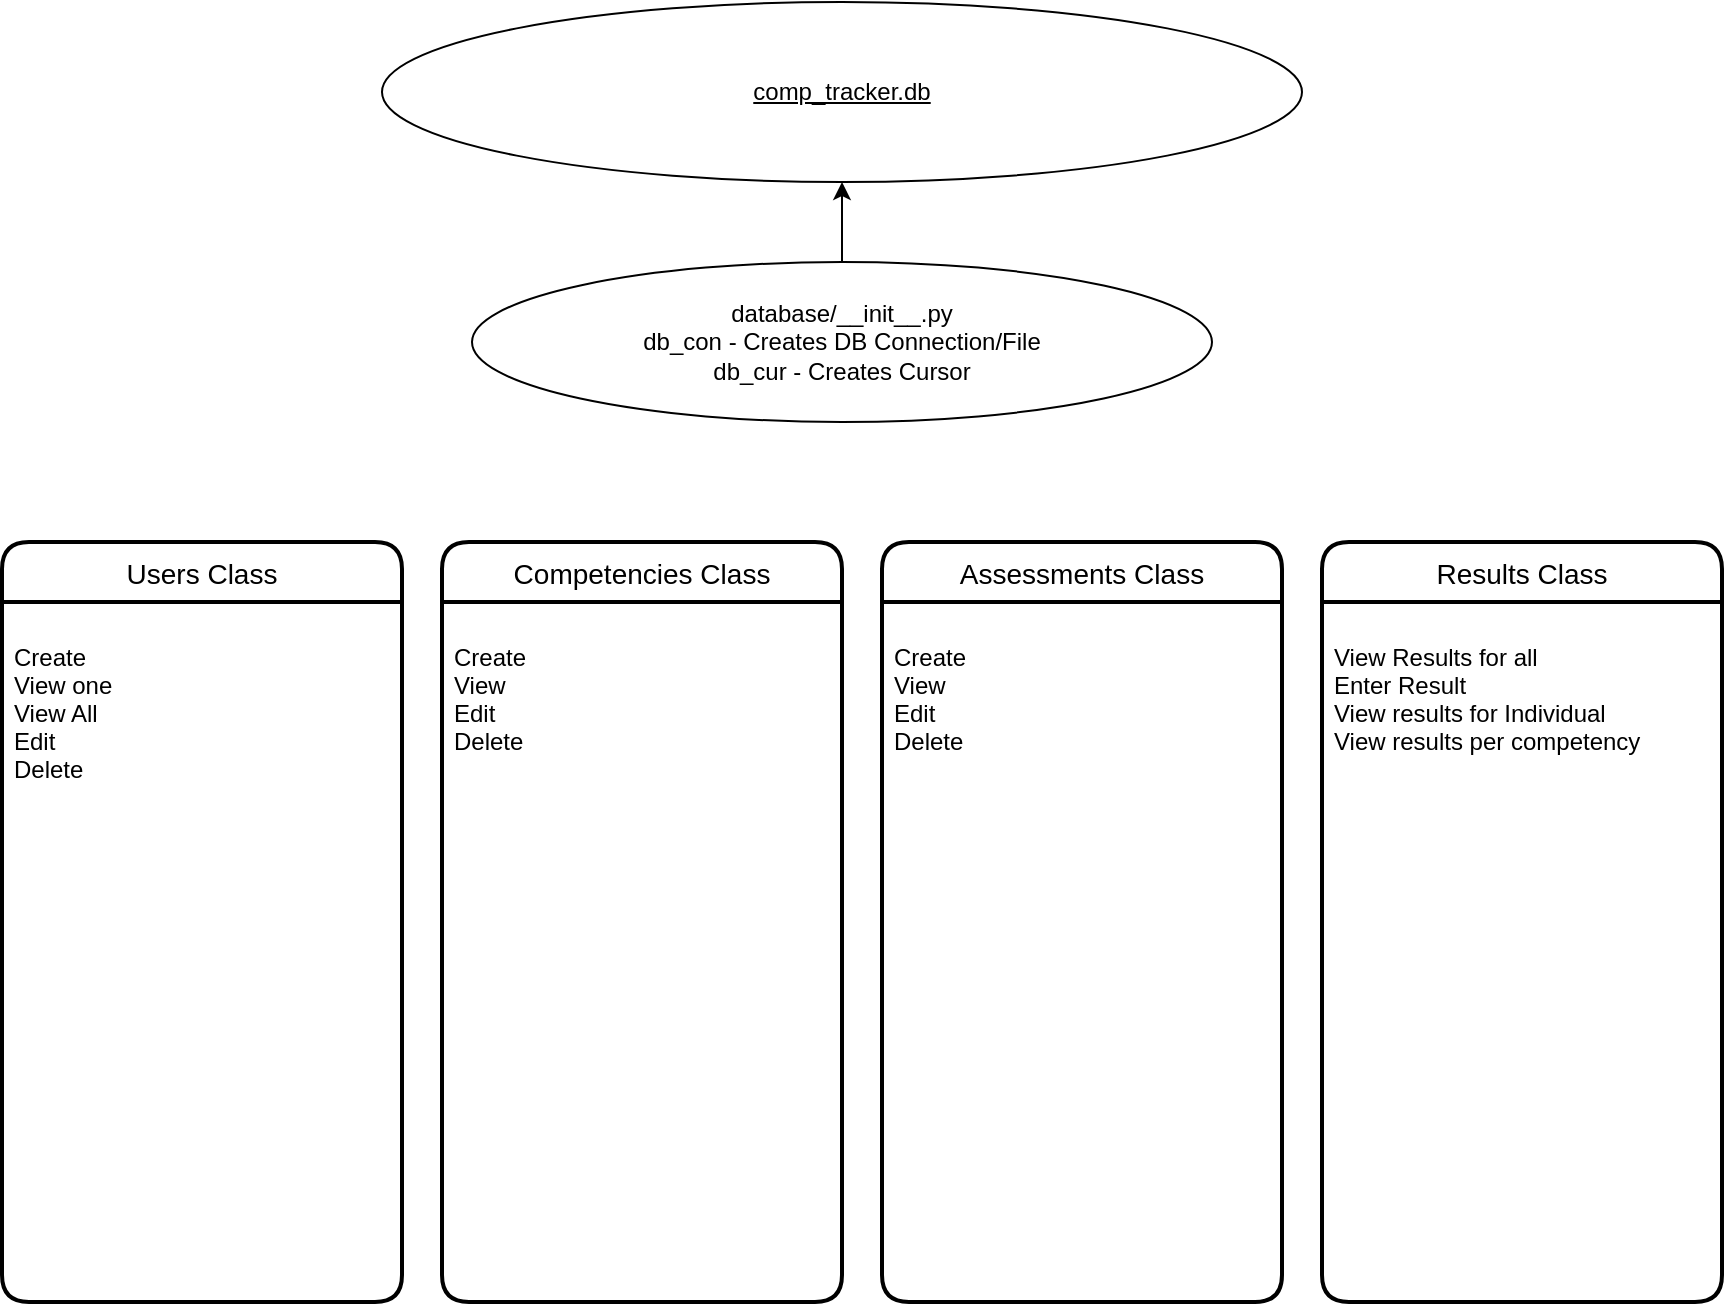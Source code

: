 <mxfile>
    <diagram id="yKVbiKzd5d9fE4_f2g8m" name="Page-1">
        <mxGraphModel dx="1250" dy="723" grid="1" gridSize="10" guides="1" tooltips="1" connect="1" arrows="1" fold="1" page="1" pageScale="1" pageWidth="1100" pageHeight="850" math="0" shadow="0">
            <root>
                <mxCell id="0"/>
                <mxCell id="1" parent="0"/>
                <mxCell id="2" value="comp_tracker.db" style="ellipse;whiteSpace=wrap;html=1;align=center;fontStyle=4;" parent="1" vertex="1">
                    <mxGeometry x="320" y="10" width="460" height="90" as="geometry"/>
                </mxCell>
                <mxCell id="5" style="edgeStyle=none;html=1;exitX=0.5;exitY=0;exitDx=0;exitDy=0;" parent="1" source="3" target="2" edge="1">
                    <mxGeometry relative="1" as="geometry"/>
                </mxCell>
                <mxCell id="3" value="database/__init__.py&lt;br&gt;db_con - Creates DB Connection/File&lt;br&gt;db_cur - Creates Cursor" style="ellipse;whiteSpace=wrap;html=1;align=center;" parent="1" vertex="1">
                    <mxGeometry x="365" y="140" width="370" height="80" as="geometry"/>
                </mxCell>
                <mxCell id="9" value="Users Class" style="swimlane;childLayout=stackLayout;horizontal=1;startSize=30;horizontalStack=0;rounded=1;fontSize=14;fontStyle=0;strokeWidth=2;resizeParent=0;resizeLast=1;shadow=0;dashed=0;align=center;" parent="1" vertex="1">
                    <mxGeometry x="130" y="280" width="200" height="380" as="geometry"/>
                </mxCell>
                <mxCell id="10" value="&#10;Create&#10;View one&#10;View All&#10;Edit&#10;Delete&#10;" style="align=left;strokeColor=none;fillColor=none;spacingLeft=4;fontSize=12;verticalAlign=top;resizable=0;rotatable=0;part=1;" parent="9" vertex="1">
                    <mxGeometry y="30" width="200" height="350" as="geometry"/>
                </mxCell>
                <mxCell id="11" value="Competencies Class" style="swimlane;childLayout=stackLayout;horizontal=1;startSize=30;horizontalStack=0;rounded=1;fontSize=14;fontStyle=0;strokeWidth=2;resizeParent=0;resizeLast=1;shadow=0;dashed=0;align=center;" parent="1" vertex="1">
                    <mxGeometry x="350" y="280" width="200" height="380" as="geometry"/>
                </mxCell>
                <mxCell id="12" value="&#10;Create&#10;View&#10;Edit&#10;Delete" style="align=left;strokeColor=none;fillColor=none;spacingLeft=4;fontSize=12;verticalAlign=top;resizable=0;rotatable=0;part=1;" parent="11" vertex="1">
                    <mxGeometry y="30" width="200" height="350" as="geometry"/>
                </mxCell>
                <mxCell id="13" value="Assessments Class" style="swimlane;childLayout=stackLayout;horizontal=1;startSize=30;horizontalStack=0;rounded=1;fontSize=14;fontStyle=0;strokeWidth=2;resizeParent=0;resizeLast=1;shadow=0;dashed=0;align=center;" parent="1" vertex="1">
                    <mxGeometry x="570" y="280" width="200" height="380" as="geometry"/>
                </mxCell>
                <mxCell id="14" value="&#10;Create&#10;View&#10;Edit&#10;Delete" style="align=left;strokeColor=none;fillColor=none;spacingLeft=4;fontSize=12;verticalAlign=top;resizable=0;rotatable=0;part=1;" parent="13" vertex="1">
                    <mxGeometry y="30" width="200" height="350" as="geometry"/>
                </mxCell>
                <mxCell id="15" value="Results Class" style="swimlane;childLayout=stackLayout;horizontal=1;startSize=30;horizontalStack=0;rounded=1;fontSize=14;fontStyle=0;strokeWidth=2;resizeParent=0;resizeLast=1;shadow=0;dashed=0;align=center;" parent="1" vertex="1">
                    <mxGeometry x="790" y="280" width="200" height="380" as="geometry"/>
                </mxCell>
                <mxCell id="16" value="&#10;View Results for all&#10;Enter Result&#10;View results for Individual&#10;View results per competency&#10;" style="align=left;strokeColor=none;fillColor=none;spacingLeft=4;fontSize=12;verticalAlign=top;resizable=0;rotatable=0;part=1;" parent="15" vertex="1">
                    <mxGeometry y="30" width="200" height="350" as="geometry"/>
                </mxCell>
            </root>
        </mxGraphModel>
    </diagram>
</mxfile>